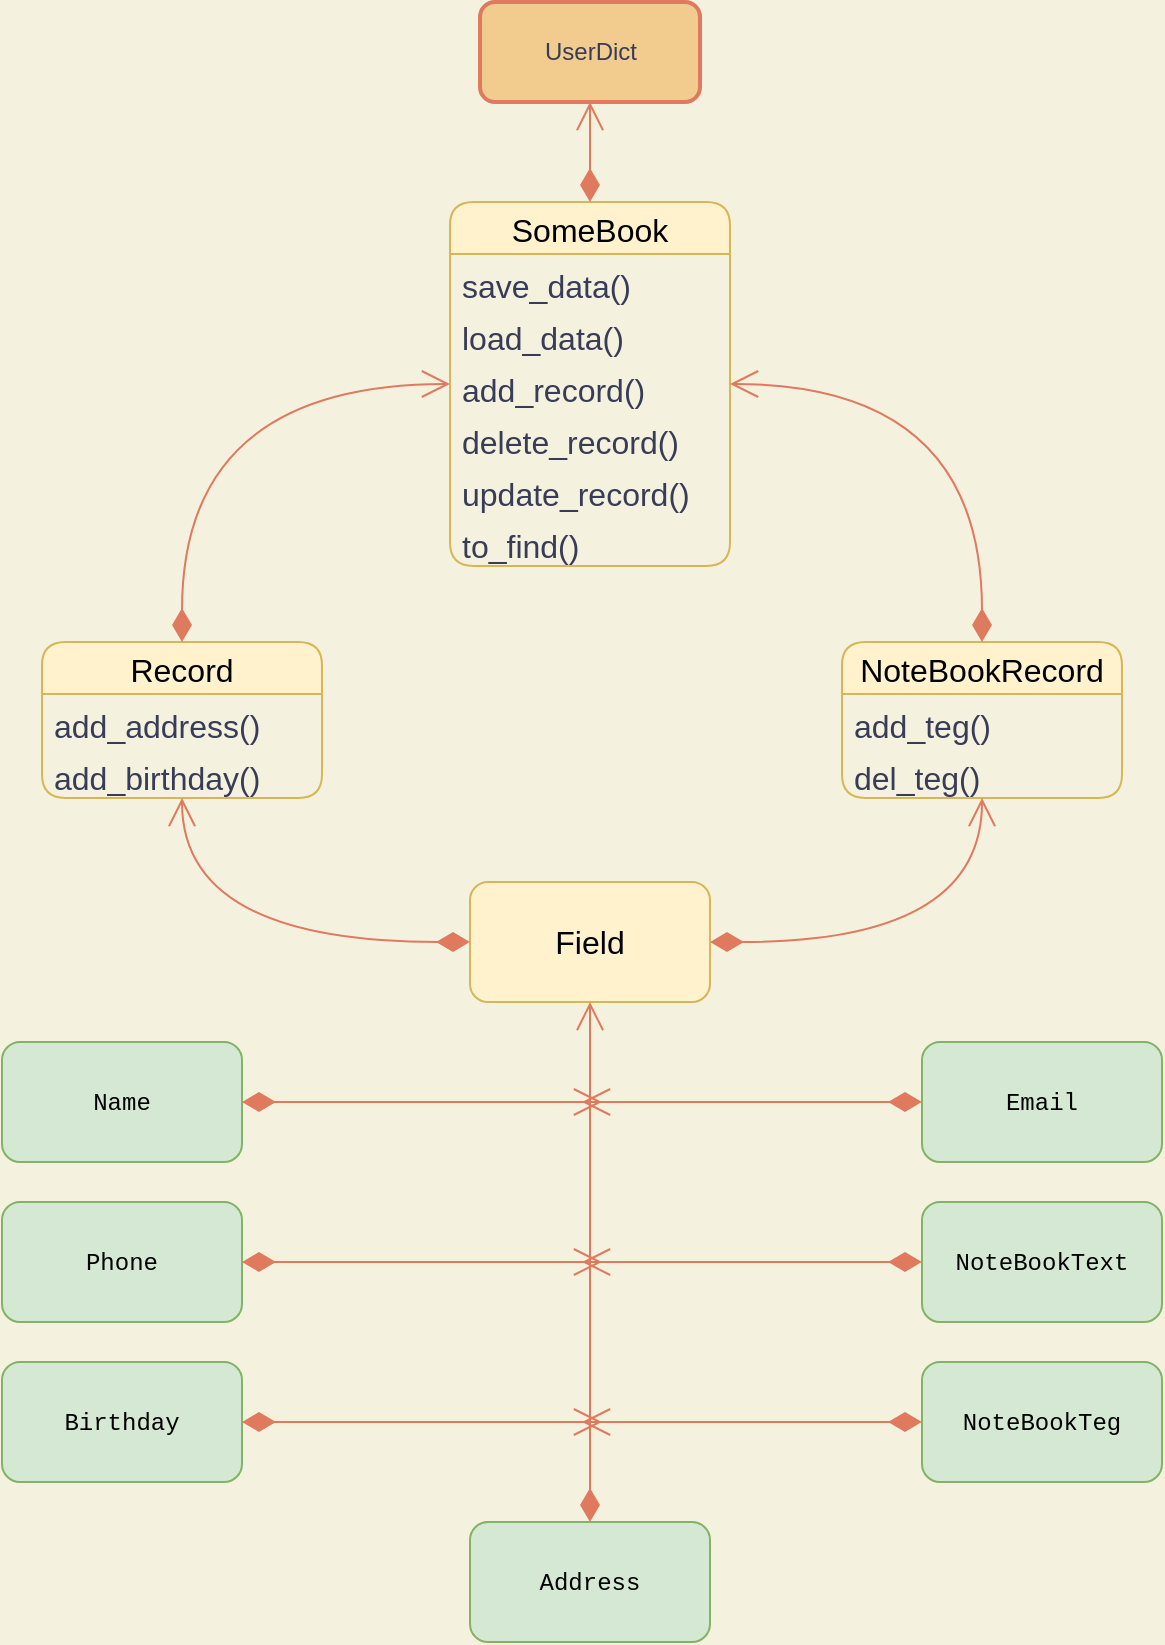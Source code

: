 <mxfile version="20.2.0" type="github">
  <diagram id="C5RBs43oDa-KdzZeNtuy" name="Page-1">
    <mxGraphModel dx="860" dy="504" grid="1" gridSize="10" guides="1" tooltips="1" connect="1" arrows="1" fold="1" page="1" pageScale="1" pageWidth="827" pageHeight="1169" background="#F4F1DE" math="0" shadow="0">
      <root>
        <mxCell id="WIyWlLk6GJQsqaUBKTNV-0" />
        <mxCell id="WIyWlLk6GJQsqaUBKTNV-1" parent="WIyWlLk6GJQsqaUBKTNV-0" />
        <mxCell id="1whr3SOy5FyZg2431-Ed-1" value="UserDict" style="html=1;fillColor=#F2CC8F;strokeColor=#E07A5F;fillStyle=auto;strokeWidth=2;labelBackgroundColor=none;labelBorderColor=none;rounded=1;glass=0;fontColor=#393C56;" vertex="1" parent="WIyWlLk6GJQsqaUBKTNV-1">
          <mxGeometry x="359" y="40" width="110" height="50" as="geometry" />
        </mxCell>
        <mxCell id="1whr3SOy5FyZg2431-Ed-4" value="SomeBook" style="swimlane;fontStyle=0;childLayout=stackLayout;horizontal=1;startSize=26;fillColor=#fff2cc;horizontalStack=0;resizeParent=1;resizeParentMax=0;resizeLast=0;collapsible=1;marginBottom=0;fontSize=16;strokeColor=#d6b656;rounded=1;" vertex="1" parent="WIyWlLk6GJQsqaUBKTNV-1">
          <mxGeometry x="344" y="140" width="140" height="182" as="geometry">
            <mxRectangle x="305" y="140" width="120" height="30" as="alternateBounds" />
          </mxGeometry>
        </mxCell>
        <mxCell id="1whr3SOy5FyZg2431-Ed-5" value="save_data()" style="text;strokeColor=none;fillColor=none;align=left;verticalAlign=top;spacingLeft=4;spacingRight=4;overflow=hidden;rotatable=0;points=[[0,0.5],[1,0.5]];portConstraint=eastwest;fontSize=16;fontColor=#393C56;" vertex="1" parent="1whr3SOy5FyZg2431-Ed-4">
          <mxGeometry y="26" width="140" height="26" as="geometry" />
        </mxCell>
        <mxCell id="1whr3SOy5FyZg2431-Ed-12" value="load_data()" style="text;strokeColor=none;fillColor=none;align=left;verticalAlign=top;spacingLeft=4;spacingRight=4;overflow=hidden;rotatable=0;points=[[0,0.5],[1,0.5]];portConstraint=eastwest;fontSize=16;fontColor=#393C56;" vertex="1" parent="1whr3SOy5FyZg2431-Ed-4">
          <mxGeometry y="52" width="140" height="26" as="geometry" />
        </mxCell>
        <mxCell id="1whr3SOy5FyZg2431-Ed-9" value="add_record()" style="text;strokeColor=none;fillColor=none;align=left;verticalAlign=top;spacingLeft=4;spacingRight=4;overflow=hidden;rotatable=0;points=[[0,0.5],[1,0.5]];portConstraint=eastwest;fontSize=16;fontColor=#393C56;" vertex="1" parent="1whr3SOy5FyZg2431-Ed-4">
          <mxGeometry y="78" width="140" height="26" as="geometry" />
        </mxCell>
        <mxCell id="1whr3SOy5FyZg2431-Ed-6" value="delete_record()" style="text;strokeColor=none;fillColor=none;align=left;verticalAlign=top;spacingLeft=4;spacingRight=4;overflow=hidden;rotatable=0;points=[[0,0.5],[1,0.5]];portConstraint=eastwest;fontSize=16;fontColor=#393C56;" vertex="1" parent="1whr3SOy5FyZg2431-Ed-4">
          <mxGeometry y="104" width="140" height="26" as="geometry" />
        </mxCell>
        <mxCell id="1whr3SOy5FyZg2431-Ed-11" value="update_record()" style="text;strokeColor=none;fillColor=none;align=left;verticalAlign=top;spacingLeft=4;spacingRight=4;overflow=hidden;rotatable=0;points=[[0,0.5],[1,0.5]];portConstraint=eastwest;fontSize=16;fontColor=#393C56;" vertex="1" parent="1whr3SOy5FyZg2431-Ed-4">
          <mxGeometry y="130" width="140" height="26" as="geometry" />
        </mxCell>
        <mxCell id="1whr3SOy5FyZg2431-Ed-10" value="to_find()" style="text;strokeColor=none;fillColor=none;align=left;verticalAlign=top;spacingLeft=4;spacingRight=4;overflow=hidden;rotatable=0;points=[[0,0.5],[1,0.5]];portConstraint=eastwest;fontSize=16;fontColor=#393C56;" vertex="1" parent="1whr3SOy5FyZg2431-Ed-4">
          <mxGeometry y="156" width="140" height="26" as="geometry" />
        </mxCell>
        <mxCell id="1whr3SOy5FyZg2431-Ed-13" value="Record" style="swimlane;fontStyle=0;childLayout=stackLayout;horizontal=1;startSize=26;fillColor=#fff2cc;horizontalStack=0;resizeParent=1;resizeParentMax=0;resizeLast=0;collapsible=1;marginBottom=0;fontSize=16;strokeColor=#d6b656;rounded=1;" vertex="1" parent="WIyWlLk6GJQsqaUBKTNV-1">
          <mxGeometry x="140" y="360" width="140" height="78" as="geometry">
            <mxRectangle x="305" y="140" width="120" height="30" as="alternateBounds" />
          </mxGeometry>
        </mxCell>
        <mxCell id="1whr3SOy5FyZg2431-Ed-14" value="add_address()" style="text;strokeColor=none;fillColor=none;align=left;verticalAlign=top;spacingLeft=4;spacingRight=4;overflow=hidden;rotatable=0;points=[[0,0.5],[1,0.5]];portConstraint=eastwest;fontSize=16;fontColor=#393C56;" vertex="1" parent="1whr3SOy5FyZg2431-Ed-13">
          <mxGeometry y="26" width="140" height="26" as="geometry" />
        </mxCell>
        <mxCell id="1whr3SOy5FyZg2431-Ed-15" value="add_birthday()" style="text;strokeColor=none;fillColor=none;align=left;verticalAlign=top;spacingLeft=4;spacingRight=4;overflow=hidden;rotatable=0;points=[[0,0.5],[1,0.5]];portConstraint=eastwest;fontSize=16;fontColor=#393C56;" vertex="1" parent="1whr3SOy5FyZg2431-Ed-13">
          <mxGeometry y="52" width="140" height="26" as="geometry" />
        </mxCell>
        <mxCell id="1whr3SOy5FyZg2431-Ed-20" value="NoteBookRecord" style="swimlane;fontStyle=0;childLayout=stackLayout;horizontal=1;startSize=26;fillColor=#fff2cc;horizontalStack=0;resizeParent=1;resizeParentMax=0;resizeLast=0;collapsible=1;marginBottom=0;fontSize=16;strokeColor=#d6b656;rounded=1;" vertex="1" parent="WIyWlLk6GJQsqaUBKTNV-1">
          <mxGeometry x="540" y="360" width="140" height="78" as="geometry">
            <mxRectangle x="305" y="140" width="120" height="30" as="alternateBounds" />
          </mxGeometry>
        </mxCell>
        <mxCell id="1whr3SOy5FyZg2431-Ed-21" value="add_teg()" style="text;strokeColor=none;fillColor=none;align=left;verticalAlign=top;spacingLeft=4;spacingRight=4;overflow=hidden;rotatable=0;points=[[0,0.5],[1,0.5]];portConstraint=eastwest;fontSize=16;fontColor=#393C56;" vertex="1" parent="1whr3SOy5FyZg2431-Ed-20">
          <mxGeometry y="26" width="140" height="26" as="geometry" />
        </mxCell>
        <mxCell id="1whr3SOy5FyZg2431-Ed-22" value="del_teg()" style="text;strokeColor=none;fillColor=none;align=left;verticalAlign=top;spacingLeft=4;spacingRight=4;overflow=hidden;rotatable=0;points=[[0,0.5],[1,0.5]];portConstraint=eastwest;fontSize=16;fontColor=#393C56;" vertex="1" parent="1whr3SOy5FyZg2431-Ed-20">
          <mxGeometry y="52" width="140" height="26" as="geometry" />
        </mxCell>
        <mxCell id="1whr3SOy5FyZg2431-Ed-27" value="" style="endArrow=open;html=1;endSize=12;startArrow=diamondThin;startSize=14;startFill=1;edgeStyle=orthogonalEdgeStyle;align=left;verticalAlign=bottom;rounded=0;fontSize=12;fontColor=#393C56;strokeColor=#E07A5F;fillColor=#F2CC8F;curved=1;entryX=0;entryY=0.5;entryDx=0;entryDy=0;labelBackgroundColor=#F4F1DE;exitX=0.5;exitY=0;exitDx=0;exitDy=0;" edge="1" parent="WIyWlLk6GJQsqaUBKTNV-1" source="1whr3SOy5FyZg2431-Ed-13" target="1whr3SOy5FyZg2431-Ed-9">
          <mxGeometry x="-1" y="3" relative="1" as="geometry">
            <mxPoint x="200" y="360" as="sourcePoint" />
            <mxPoint x="160" y="300" as="targetPoint" />
            <Array as="points">
              <mxPoint x="210" y="231" />
            </Array>
          </mxGeometry>
        </mxCell>
        <mxCell id="1whr3SOy5FyZg2431-Ed-28" value="" style="endArrow=open;html=1;endSize=12;startArrow=diamondThin;startSize=14;startFill=1;edgeStyle=orthogonalEdgeStyle;align=left;verticalAlign=bottom;rounded=0;fontSize=12;fontColor=#393C56;strokeColor=#E07A5F;fillColor=#F2CC8F;curved=1;entryX=1;entryY=0.5;entryDx=0;entryDy=0;labelBackgroundColor=#F4F1DE;exitX=0.5;exitY=0;exitDx=0;exitDy=0;" edge="1" parent="WIyWlLk6GJQsqaUBKTNV-1" source="1whr3SOy5FyZg2431-Ed-20" target="1whr3SOy5FyZg2431-Ed-9">
          <mxGeometry x="-1" y="3" relative="1" as="geometry">
            <mxPoint x="590" y="350" as="sourcePoint" />
            <mxPoint x="745" y="231" as="targetPoint" />
            <Array as="points">
              <mxPoint x="610" y="231" />
            </Array>
          </mxGeometry>
        </mxCell>
        <mxCell id="1whr3SOy5FyZg2431-Ed-32" value="" style="endArrow=open;html=1;endSize=12;startArrow=diamondThin;startSize=14;startFill=1;edgeStyle=orthogonalEdgeStyle;align=left;verticalAlign=bottom;rounded=0;fontSize=12;fontColor=#393C56;strokeColor=#E07A5F;fillColor=#F2CC8F;curved=1;entryX=0.5;entryY=1;entryDx=0;entryDy=0;exitX=0.5;exitY=0;exitDx=0;exitDy=0;" edge="1" parent="WIyWlLk6GJQsqaUBKTNV-1" source="1whr3SOy5FyZg2431-Ed-4" target="1whr3SOy5FyZg2431-Ed-1">
          <mxGeometry x="-1" y="3" relative="1" as="geometry">
            <mxPoint x="400" y="120" as="sourcePoint" />
            <mxPoint x="560" y="120" as="targetPoint" />
          </mxGeometry>
        </mxCell>
        <mxCell id="1whr3SOy5FyZg2431-Ed-36" value="Field" style="whiteSpace=wrap;html=1;fontSize=16;fillColor=#fff2cc;strokeColor=#d6b656;fontStyle=0;startSize=26;rounded=1;" vertex="1" parent="WIyWlLk6GJQsqaUBKTNV-1">
          <mxGeometry x="354" y="480" width="120" height="60" as="geometry" />
        </mxCell>
        <mxCell id="1whr3SOy5FyZg2431-Ed-45" value="" style="endArrow=open;html=1;endSize=12;startArrow=diamondThin;startSize=14;startFill=1;edgeStyle=orthogonalEdgeStyle;align=left;verticalAlign=bottom;rounded=0;fontSize=12;fontColor=#393C56;strokeColor=#E07A5F;fillColor=#F2CC8F;curved=1;labelBackgroundColor=#F4F1DE;exitX=1;exitY=0.5;exitDx=0;exitDy=0;entryX=0.5;entryY=1;entryDx=0;entryDy=0;entryPerimeter=0;" edge="1" parent="WIyWlLk6GJQsqaUBKTNV-1" source="1whr3SOy5FyZg2431-Ed-36" target="1whr3SOy5FyZg2431-Ed-22">
          <mxGeometry x="-1" y="3" relative="1" as="geometry">
            <mxPoint x="434" y="500" as="sourcePoint" />
            <mxPoint x="610" y="440" as="targetPoint" />
            <Array as="points">
              <mxPoint x="610" y="510" />
            </Array>
          </mxGeometry>
        </mxCell>
        <mxCell id="1whr3SOy5FyZg2431-Ed-51" value="" style="endArrow=open;html=1;endSize=12;startArrow=diamondThin;startSize=14;startFill=1;edgeStyle=orthogonalEdgeStyle;align=left;verticalAlign=bottom;rounded=0;fontSize=12;fontColor=#393C56;strokeColor=#E07A5F;fillColor=#F2CC8F;curved=1;exitX=0;exitY=0.5;exitDx=0;exitDy=0;entryX=0.5;entryY=1;entryDx=0;entryDy=0;entryPerimeter=0;" edge="1" parent="WIyWlLk6GJQsqaUBKTNV-1" source="1whr3SOy5FyZg2431-Ed-36" target="1whr3SOy5FyZg2431-Ed-15">
          <mxGeometry x="-1" y="3" relative="1" as="geometry">
            <mxPoint x="-70" y="710" as="sourcePoint" />
            <mxPoint x="90" y="710" as="targetPoint" />
          </mxGeometry>
        </mxCell>
        <mxCell id="1whr3SOy5FyZg2431-Ed-54" value="&lt;div style=&quot;font-family: &amp;quot;Fira Code&amp;quot;, Consolas, &amp;quot;Courier New&amp;quot;, monospace, Menlo, Monaco, &amp;quot;Courier New&amp;quot;, monospace; font-size: 12px; line-height: 18px;&quot;&gt;&lt;span style=&quot;&quot;&gt;Name&lt;/span&gt;&lt;/div&gt;" style="whiteSpace=wrap;html=1;fontSize=16;fillColor=#d5e8d4;strokeColor=#82b366;fontStyle=0;startSize=26;rounded=1;labelBackgroundColor=none;glass=0;" vertex="1" parent="WIyWlLk6GJQsqaUBKTNV-1">
          <mxGeometry x="120" y="560" width="120" height="60" as="geometry" />
        </mxCell>
        <mxCell id="1whr3SOy5FyZg2431-Ed-57" value="&lt;div style=&quot;font-family: &amp;quot;Fira Code&amp;quot;, Consolas, &amp;quot;Courier New&amp;quot;, monospace, Menlo, Monaco, &amp;quot;Courier New&amp;quot;, monospace; font-size: 12px; line-height: 18px;&quot;&gt;&lt;span style=&quot;&quot;&gt;Phone&lt;/span&gt;&lt;/div&gt;" style="whiteSpace=wrap;html=1;fontSize=16;fillColor=#d5e8d4;strokeColor=#82b366;fontStyle=0;startSize=26;rounded=1;labelBackgroundColor=none;" vertex="1" parent="WIyWlLk6GJQsqaUBKTNV-1">
          <mxGeometry x="120" y="640" width="120" height="60" as="geometry" />
        </mxCell>
        <mxCell id="1whr3SOy5FyZg2431-Ed-58" value="&lt;div style=&quot;font-family: &amp;quot;Fira Code&amp;quot;, Consolas, &amp;quot;Courier New&amp;quot;, monospace, Menlo, Monaco, &amp;quot;Courier New&amp;quot;, monospace; font-size: 12px; line-height: 18px;&quot;&gt;&lt;span style=&quot;&quot;&gt;Birthday&lt;/span&gt;&lt;/div&gt;" style="whiteSpace=wrap;html=1;fontSize=16;fillColor=#d5e8d4;strokeColor=#82b366;fontStyle=0;startSize=26;rounded=1;labelBackgroundColor=none;" vertex="1" parent="WIyWlLk6GJQsqaUBKTNV-1">
          <mxGeometry x="120" y="720" width="120" height="60" as="geometry" />
        </mxCell>
        <mxCell id="1whr3SOy5FyZg2431-Ed-59" value="&lt;div style=&quot;font-family: &amp;quot;Fira Code&amp;quot;, Consolas, &amp;quot;Courier New&amp;quot;, monospace, Menlo, Monaco, &amp;quot;Courier New&amp;quot;, monospace; font-size: 12px; line-height: 18px;&quot;&gt;&lt;span style=&quot;&quot;&gt;Address&lt;/span&gt;&lt;/div&gt;" style="whiteSpace=wrap;html=1;fontSize=16;fillColor=#d5e8d4;strokeColor=#82b366;fontStyle=0;startSize=26;rounded=1;labelBackgroundColor=none;" vertex="1" parent="WIyWlLk6GJQsqaUBKTNV-1">
          <mxGeometry x="354" y="800" width="120" height="60" as="geometry" />
        </mxCell>
        <mxCell id="1whr3SOy5FyZg2431-Ed-60" value="&lt;div style=&quot;font-family: &amp;quot;Fira Code&amp;quot;, Consolas, &amp;quot;Courier New&amp;quot;, monospace, Menlo, Monaco, &amp;quot;Courier New&amp;quot;, monospace; font-size: 12px; line-height: 18px;&quot;&gt;&lt;span style=&quot;&quot;&gt;Email&lt;/span&gt;&lt;/div&gt;" style="whiteSpace=wrap;html=1;fontSize=16;fillColor=#d5e8d4;strokeColor=#82b366;fontStyle=0;startSize=26;rounded=1;labelBackgroundColor=none;" vertex="1" parent="WIyWlLk6GJQsqaUBKTNV-1">
          <mxGeometry x="580" y="560" width="120" height="60" as="geometry" />
        </mxCell>
        <mxCell id="1whr3SOy5FyZg2431-Ed-61" value="&lt;div style=&quot;font-family: &amp;quot;Fira Code&amp;quot;, Consolas, &amp;quot;Courier New&amp;quot;, monospace, Menlo, Monaco, &amp;quot;Courier New&amp;quot;, monospace; font-size: 12px; line-height: 18px;&quot;&gt;&lt;span style=&quot;&quot;&gt;NoteBookText&lt;/span&gt;&lt;/div&gt;" style="whiteSpace=wrap;html=1;fontSize=16;fillColor=#d5e8d4;strokeColor=#82b366;fontStyle=0;startSize=26;rounded=1;labelBackgroundColor=none;" vertex="1" parent="WIyWlLk6GJQsqaUBKTNV-1">
          <mxGeometry x="580" y="640" width="120" height="60" as="geometry" />
        </mxCell>
        <mxCell id="1whr3SOy5FyZg2431-Ed-62" value="&lt;div style=&quot;font-family: &amp;quot;Fira Code&amp;quot;, Consolas, &amp;quot;Courier New&amp;quot;, monospace, Menlo, Monaco, &amp;quot;Courier New&amp;quot;, monospace; font-size: 12px; line-height: 18px;&quot;&gt;&lt;span style=&quot;&quot;&gt;NoteBookTeg&lt;/span&gt;&lt;/div&gt;" style="whiteSpace=wrap;html=1;fontSize=16;fillColor=#d5e8d4;strokeColor=#82b366;fontStyle=0;startSize=26;rounded=1;labelBackgroundColor=none;" vertex="1" parent="WIyWlLk6GJQsqaUBKTNV-1">
          <mxGeometry x="580" y="720" width="120" height="60" as="geometry" />
        </mxCell>
        <mxCell id="1whr3SOy5FyZg2431-Ed-68" value="" style="endArrow=open;html=1;endSize=12;startArrow=diamondThin;startSize=14;startFill=1;edgeStyle=orthogonalEdgeStyle;align=left;verticalAlign=bottom;rounded=0;fontSize=12;fontColor=#393C56;strokeColor=#E07A5F;fillColor=#F2CC8F;curved=1;entryX=0.5;entryY=1;entryDx=0;entryDy=0;exitX=0.5;exitY=0;exitDx=0;exitDy=0;" edge="1" parent="WIyWlLk6GJQsqaUBKTNV-1" source="1whr3SOy5FyZg2431-Ed-59" target="1whr3SOy5FyZg2431-Ed-36">
          <mxGeometry x="-1" y="-14" relative="1" as="geometry">
            <mxPoint x="400" y="800" as="sourcePoint" />
            <mxPoint x="560" y="800" as="targetPoint" />
            <mxPoint as="offset" />
          </mxGeometry>
        </mxCell>
        <mxCell id="1whr3SOy5FyZg2431-Ed-74" value="" style="endArrow=open;html=1;endSize=12;startArrow=diamondThin;startSize=14;startFill=1;edgeStyle=orthogonalEdgeStyle;align=left;verticalAlign=bottom;rounded=0;fontSize=12;fontColor=#393C56;strokeColor=#E07A5F;fillColor=#F2CC8F;curved=1;exitX=0;exitY=0.5;exitDx=0;exitDy=0;" edge="1" parent="WIyWlLk6GJQsqaUBKTNV-1" source="1whr3SOy5FyZg2431-Ed-60">
          <mxGeometry x="-1" y="3" relative="1" as="geometry">
            <mxPoint x="590" y="610" as="sourcePoint" />
            <mxPoint x="410" y="590" as="targetPoint" />
            <Array as="points">
              <mxPoint x="480" y="590" />
              <mxPoint x="480" y="590" />
            </Array>
          </mxGeometry>
        </mxCell>
        <mxCell id="1whr3SOy5FyZg2431-Ed-76" value="" style="endArrow=open;html=1;endSize=12;startArrow=diamondThin;startSize=14;startFill=1;edgeStyle=orthogonalEdgeStyle;align=left;verticalAlign=bottom;rounded=0;fontSize=12;fontColor=#393C56;strokeColor=#E07A5F;fillColor=#F2CC8F;curved=1;exitX=0;exitY=0.5;exitDx=0;exitDy=0;" edge="1" parent="WIyWlLk6GJQsqaUBKTNV-1" source="1whr3SOy5FyZg2431-Ed-61">
          <mxGeometry x="-1" y="3" relative="1" as="geometry">
            <mxPoint x="590" y="610" as="sourcePoint" />
            <mxPoint x="410" y="670" as="targetPoint" />
          </mxGeometry>
        </mxCell>
        <mxCell id="1whr3SOy5FyZg2431-Ed-77" value="" style="endArrow=open;html=1;endSize=12;startArrow=diamondThin;startSize=14;startFill=1;edgeStyle=orthogonalEdgeStyle;align=left;verticalAlign=bottom;rounded=0;fontSize=12;fontColor=#393C56;strokeColor=#E07A5F;fillColor=#F2CC8F;curved=1;exitX=0;exitY=0.5;exitDx=0;exitDy=0;" edge="1" parent="WIyWlLk6GJQsqaUBKTNV-1" source="1whr3SOy5FyZg2431-Ed-62">
          <mxGeometry x="-1" y="3" relative="1" as="geometry">
            <mxPoint x="500" y="670" as="sourcePoint" />
            <mxPoint x="410" y="750" as="targetPoint" />
          </mxGeometry>
        </mxCell>
        <mxCell id="1whr3SOy5FyZg2431-Ed-78" value="" style="endArrow=open;html=1;endSize=12;startArrow=diamondThin;startSize=14;startFill=1;edgeStyle=orthogonalEdgeStyle;align=left;verticalAlign=bottom;rounded=0;fontSize=12;fontColor=#393C56;strokeColor=#E07A5F;fillColor=#F2CC8F;curved=1;exitX=1;exitY=0.5;exitDx=0;exitDy=0;" edge="1" parent="WIyWlLk6GJQsqaUBKTNV-1" source="1whr3SOy5FyZg2431-Ed-54">
          <mxGeometry x="-1" y="3" relative="1" as="geometry">
            <mxPoint x="280" y="590" as="sourcePoint" />
            <mxPoint x="420" y="590" as="targetPoint" />
            <Array as="points">
              <mxPoint x="240" y="590" />
              <mxPoint x="240" y="590" />
            </Array>
          </mxGeometry>
        </mxCell>
        <mxCell id="1whr3SOy5FyZg2431-Ed-79" value="" style="endArrow=open;html=1;endSize=12;startArrow=diamondThin;startSize=14;startFill=1;edgeStyle=orthogonalEdgeStyle;align=left;verticalAlign=bottom;rounded=0;fontSize=12;fontColor=#393C56;strokeColor=#E07A5F;fillColor=#F2CC8F;curved=1;exitX=1;exitY=0.5;exitDx=0;exitDy=0;" edge="1" parent="WIyWlLk6GJQsqaUBKTNV-1" source="1whr3SOy5FyZg2431-Ed-57">
          <mxGeometry x="-1" y="3" relative="1" as="geometry">
            <mxPoint x="500" y="670" as="sourcePoint" />
            <mxPoint x="420" y="670" as="targetPoint" />
          </mxGeometry>
        </mxCell>
        <mxCell id="1whr3SOy5FyZg2431-Ed-80" value="" style="endArrow=open;html=1;endSize=12;startArrow=diamondThin;startSize=14;startFill=1;edgeStyle=orthogonalEdgeStyle;align=left;verticalAlign=bottom;rounded=0;fontSize=12;fontColor=#393C56;strokeColor=#E07A5F;fillColor=#F2CC8F;curved=1;exitX=1;exitY=0.5;exitDx=0;exitDy=0;" edge="1" parent="WIyWlLk6GJQsqaUBKTNV-1" source="1whr3SOy5FyZg2431-Ed-58">
          <mxGeometry x="-1" y="3" relative="1" as="geometry">
            <mxPoint x="500" y="670" as="sourcePoint" />
            <mxPoint x="420" y="750" as="targetPoint" />
          </mxGeometry>
        </mxCell>
      </root>
    </mxGraphModel>
  </diagram>
</mxfile>
